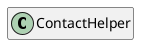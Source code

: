 @startuml
set namespaceSeparator \\
hide members
hide << alias >> circle

class ContactHelper
@enduml
